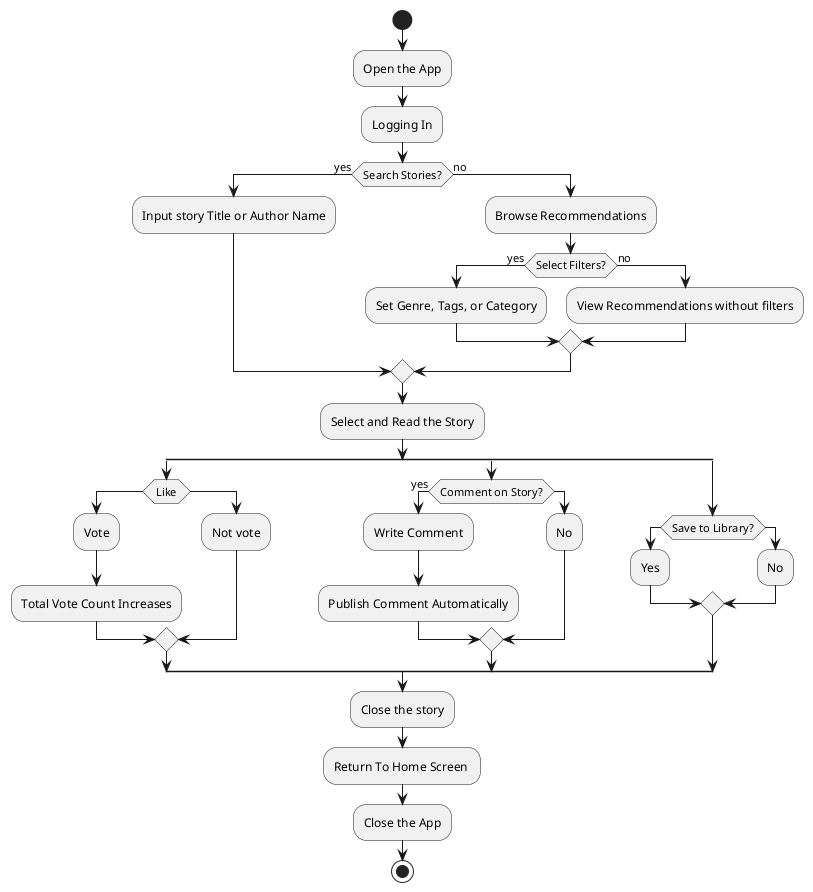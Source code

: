 @startuml
'https://plantuml.com/activity-diagram-beta

@startuml

start

:Open the App;
:Logging In;

if (Search Stories?) then (yes)
  :Input story Title or Author Name;
else (no)
  :Browse Recommendations;
  if (Select Filters?) then (yes)
    :Set Genre, Tags, or Category;
  else (no)
    :View Recommendations without filters;
  endif
endif

:Select and Read the Story;

split

if (Like) then
:Vote;
:Total Vote Count Increases;
else
:Not vote;
endif

split again

if (Comment on Story?) then (yes)
:Write Comment;
:Publish Comment Automatically;
else
:No;
endif

split again

if (Save to Library?) then
:Yes;
else
:No;
endif
end split
:Close the story;
:Return To Home Screen ;
:Close the App;
stop
@enduml



